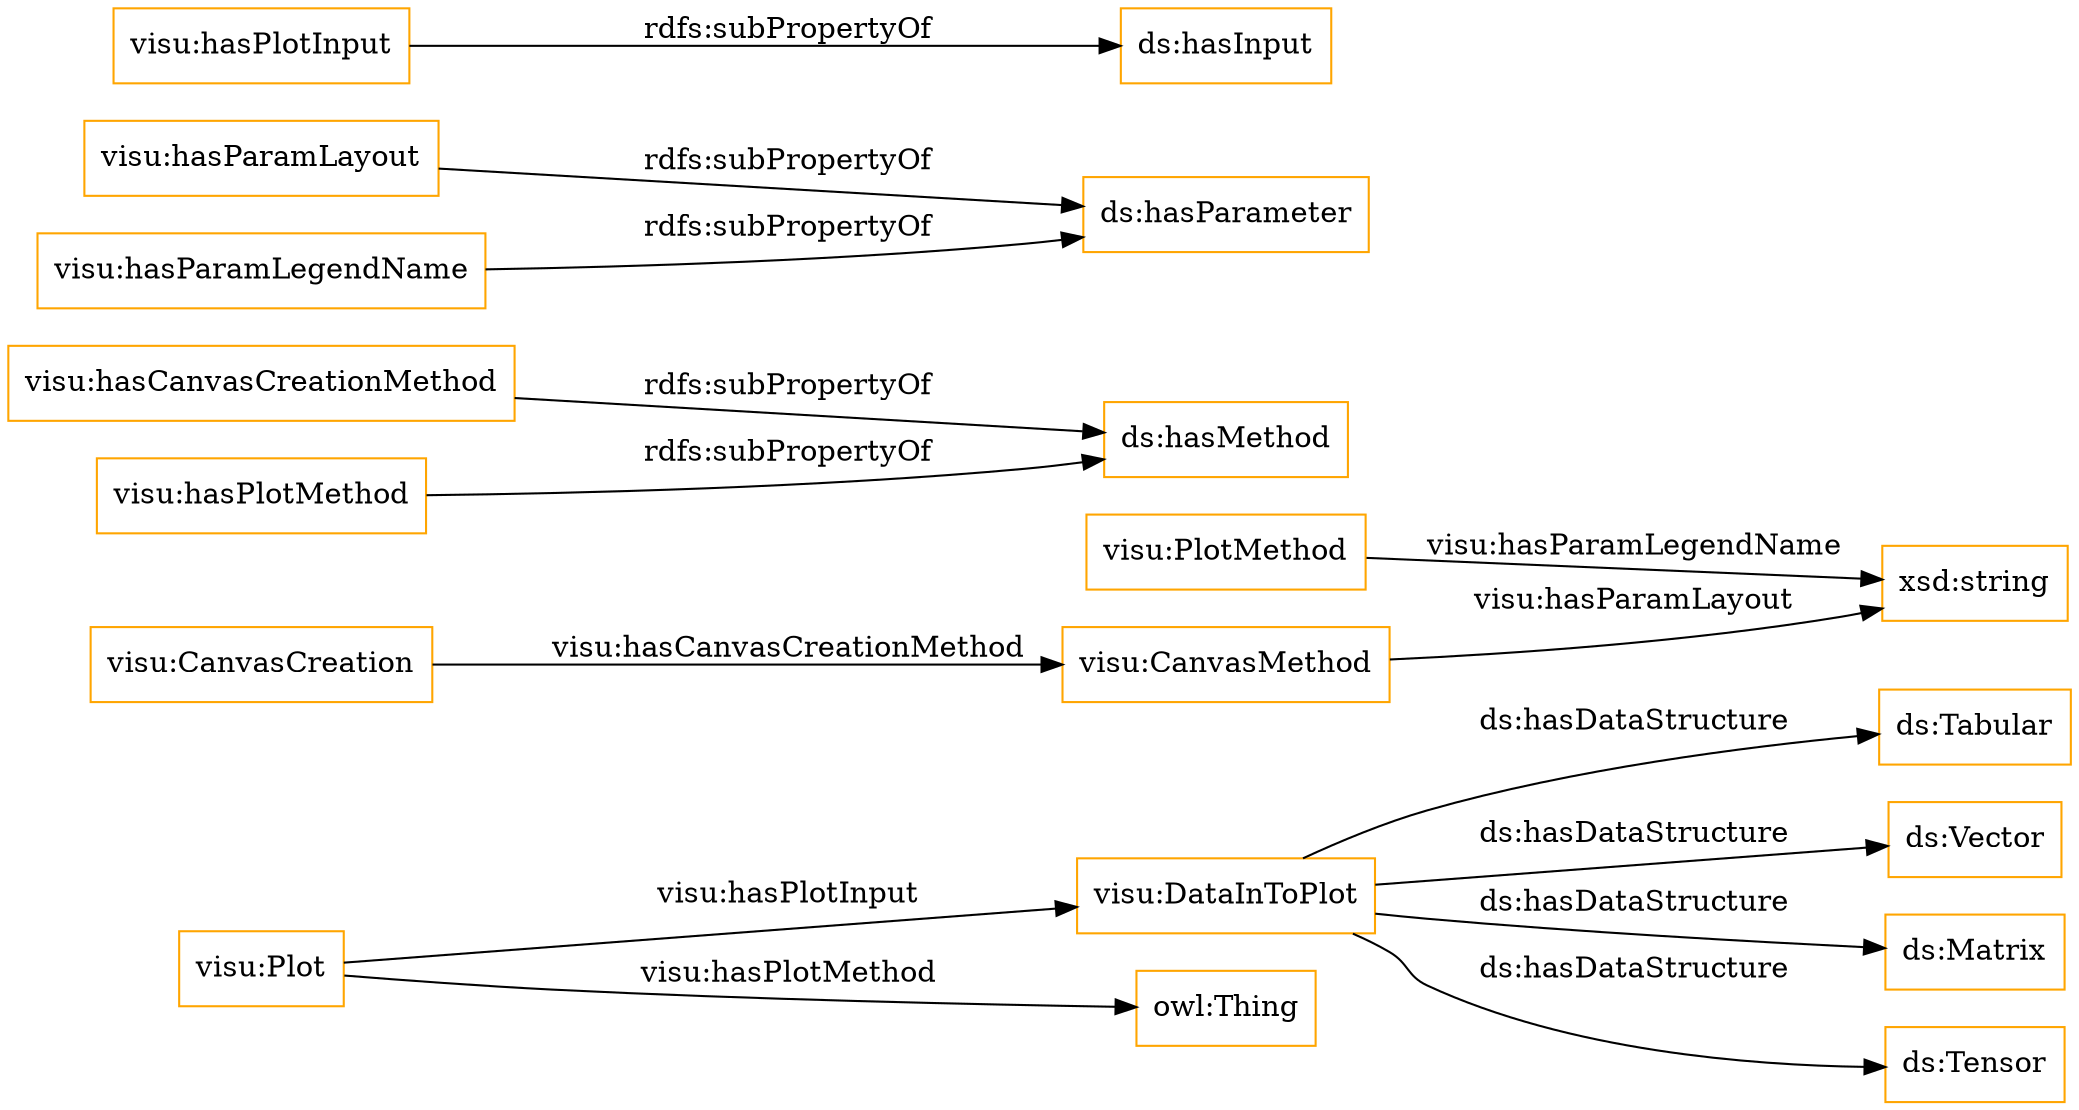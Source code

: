 digraph ar2dtool_diagram { 
rankdir=LR;
size="1501"
node [shape = rectangle, color="orange"]; "visu:DataInToPlot" "visu:Plot" "visu:PlotMethod" "visu:CanvasCreation" "visu:CanvasMethod" ; /*classes style*/
	"visu:hasCanvasCreationMethod" -> "ds:hasMethod" [ label = "rdfs:subPropertyOf" ];
	"visu:hasParamLayout" -> "ds:hasParameter" [ label = "rdfs:subPropertyOf" ];
	"visu:DataInToPlot" -> "ds:Tabular" [ label = "ds:hasDataStructure" ];
	"visu:DataInToPlot" -> "ds:Vector" [ label = "ds:hasDataStructure" ];
	"visu:DataInToPlot" -> "ds:Matrix" [ label = "ds:hasDataStructure" ];
	"visu:DataInToPlot" -> "ds:Tensor" [ label = "ds:hasDataStructure" ];
	"visu:hasPlotInput" -> "ds:hasInput" [ label = "rdfs:subPropertyOf" ];
	"visu:hasParamLegendName" -> "ds:hasParameter" [ label = "rdfs:subPropertyOf" ];
	"visu:hasPlotMethod" -> "ds:hasMethod" [ label = "rdfs:subPropertyOf" ];
	"visu:CanvasMethod" -> "xsd:string" [ label = "visu:hasParamLayout" ];
	"visu:PlotMethod" -> "xsd:string" [ label = "visu:hasParamLegendName" ];
	"visu:Plot" -> "owl:Thing" [ label = "visu:hasPlotMethod" ];
	"visu:CanvasCreation" -> "visu:CanvasMethod" [ label = "visu:hasCanvasCreationMethod" ];
	"visu:Plot" -> "visu:DataInToPlot" [ label = "visu:hasPlotInput" ];

}
